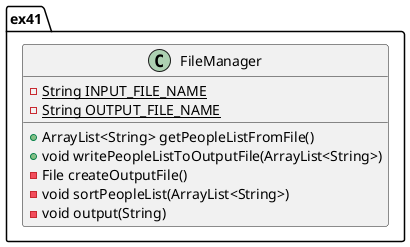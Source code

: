 ' UCF COP3330 Fall 2021 Assignment 3 Solution
' Copyright 2021 James Karlinski

@startuml
class ex41.FileManager
{
    + ArrayList<String> getPeopleListFromFile()
    + void writePeopleListToOutputFile(ArrayList<String>)

    - {static} String INPUT_FILE_NAME
    - {static} String OUTPUT_FILE_NAME

    - File createOutputFile()
    - void sortPeopleList(ArrayList<String>)
    - void output(String)

}
@enduml
